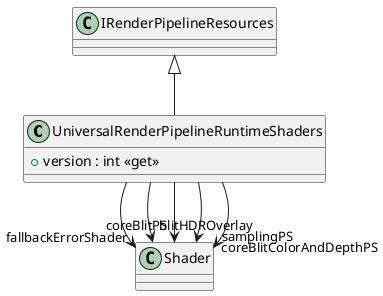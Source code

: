 @startuml
class UniversalRenderPipelineRuntimeShaders {
    + version : int <<get>>
}
IRenderPipelineResources <|-- UniversalRenderPipelineRuntimeShaders
UniversalRenderPipelineRuntimeShaders --> "fallbackErrorShader" Shader
UniversalRenderPipelineRuntimeShaders --> "blitHDROverlay" Shader
UniversalRenderPipelineRuntimeShaders --> "coreBlitPS" Shader
UniversalRenderPipelineRuntimeShaders --> "coreBlitColorAndDepthPS" Shader
UniversalRenderPipelineRuntimeShaders --> "samplingPS" Shader
@enduml
